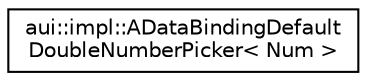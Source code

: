 digraph "Graphical Class Hierarchy"
{
 // LATEX_PDF_SIZE
  edge [fontname="Helvetica",fontsize="10",labelfontname="Helvetica",labelfontsize="10"];
  node [fontname="Helvetica",fontsize="10",shape=record];
  rankdir="LR";
  Node0 [label="aui::impl::ADataBindingDefault\lDoubleNumberPicker\< Num \>",height=0.2,width=0.4,color="black", fillcolor="white", style="filled",URL="$structaui_1_1impl_1_1ADataBindingDefaultDoubleNumberPicker.html",tooltip=" "];
}
